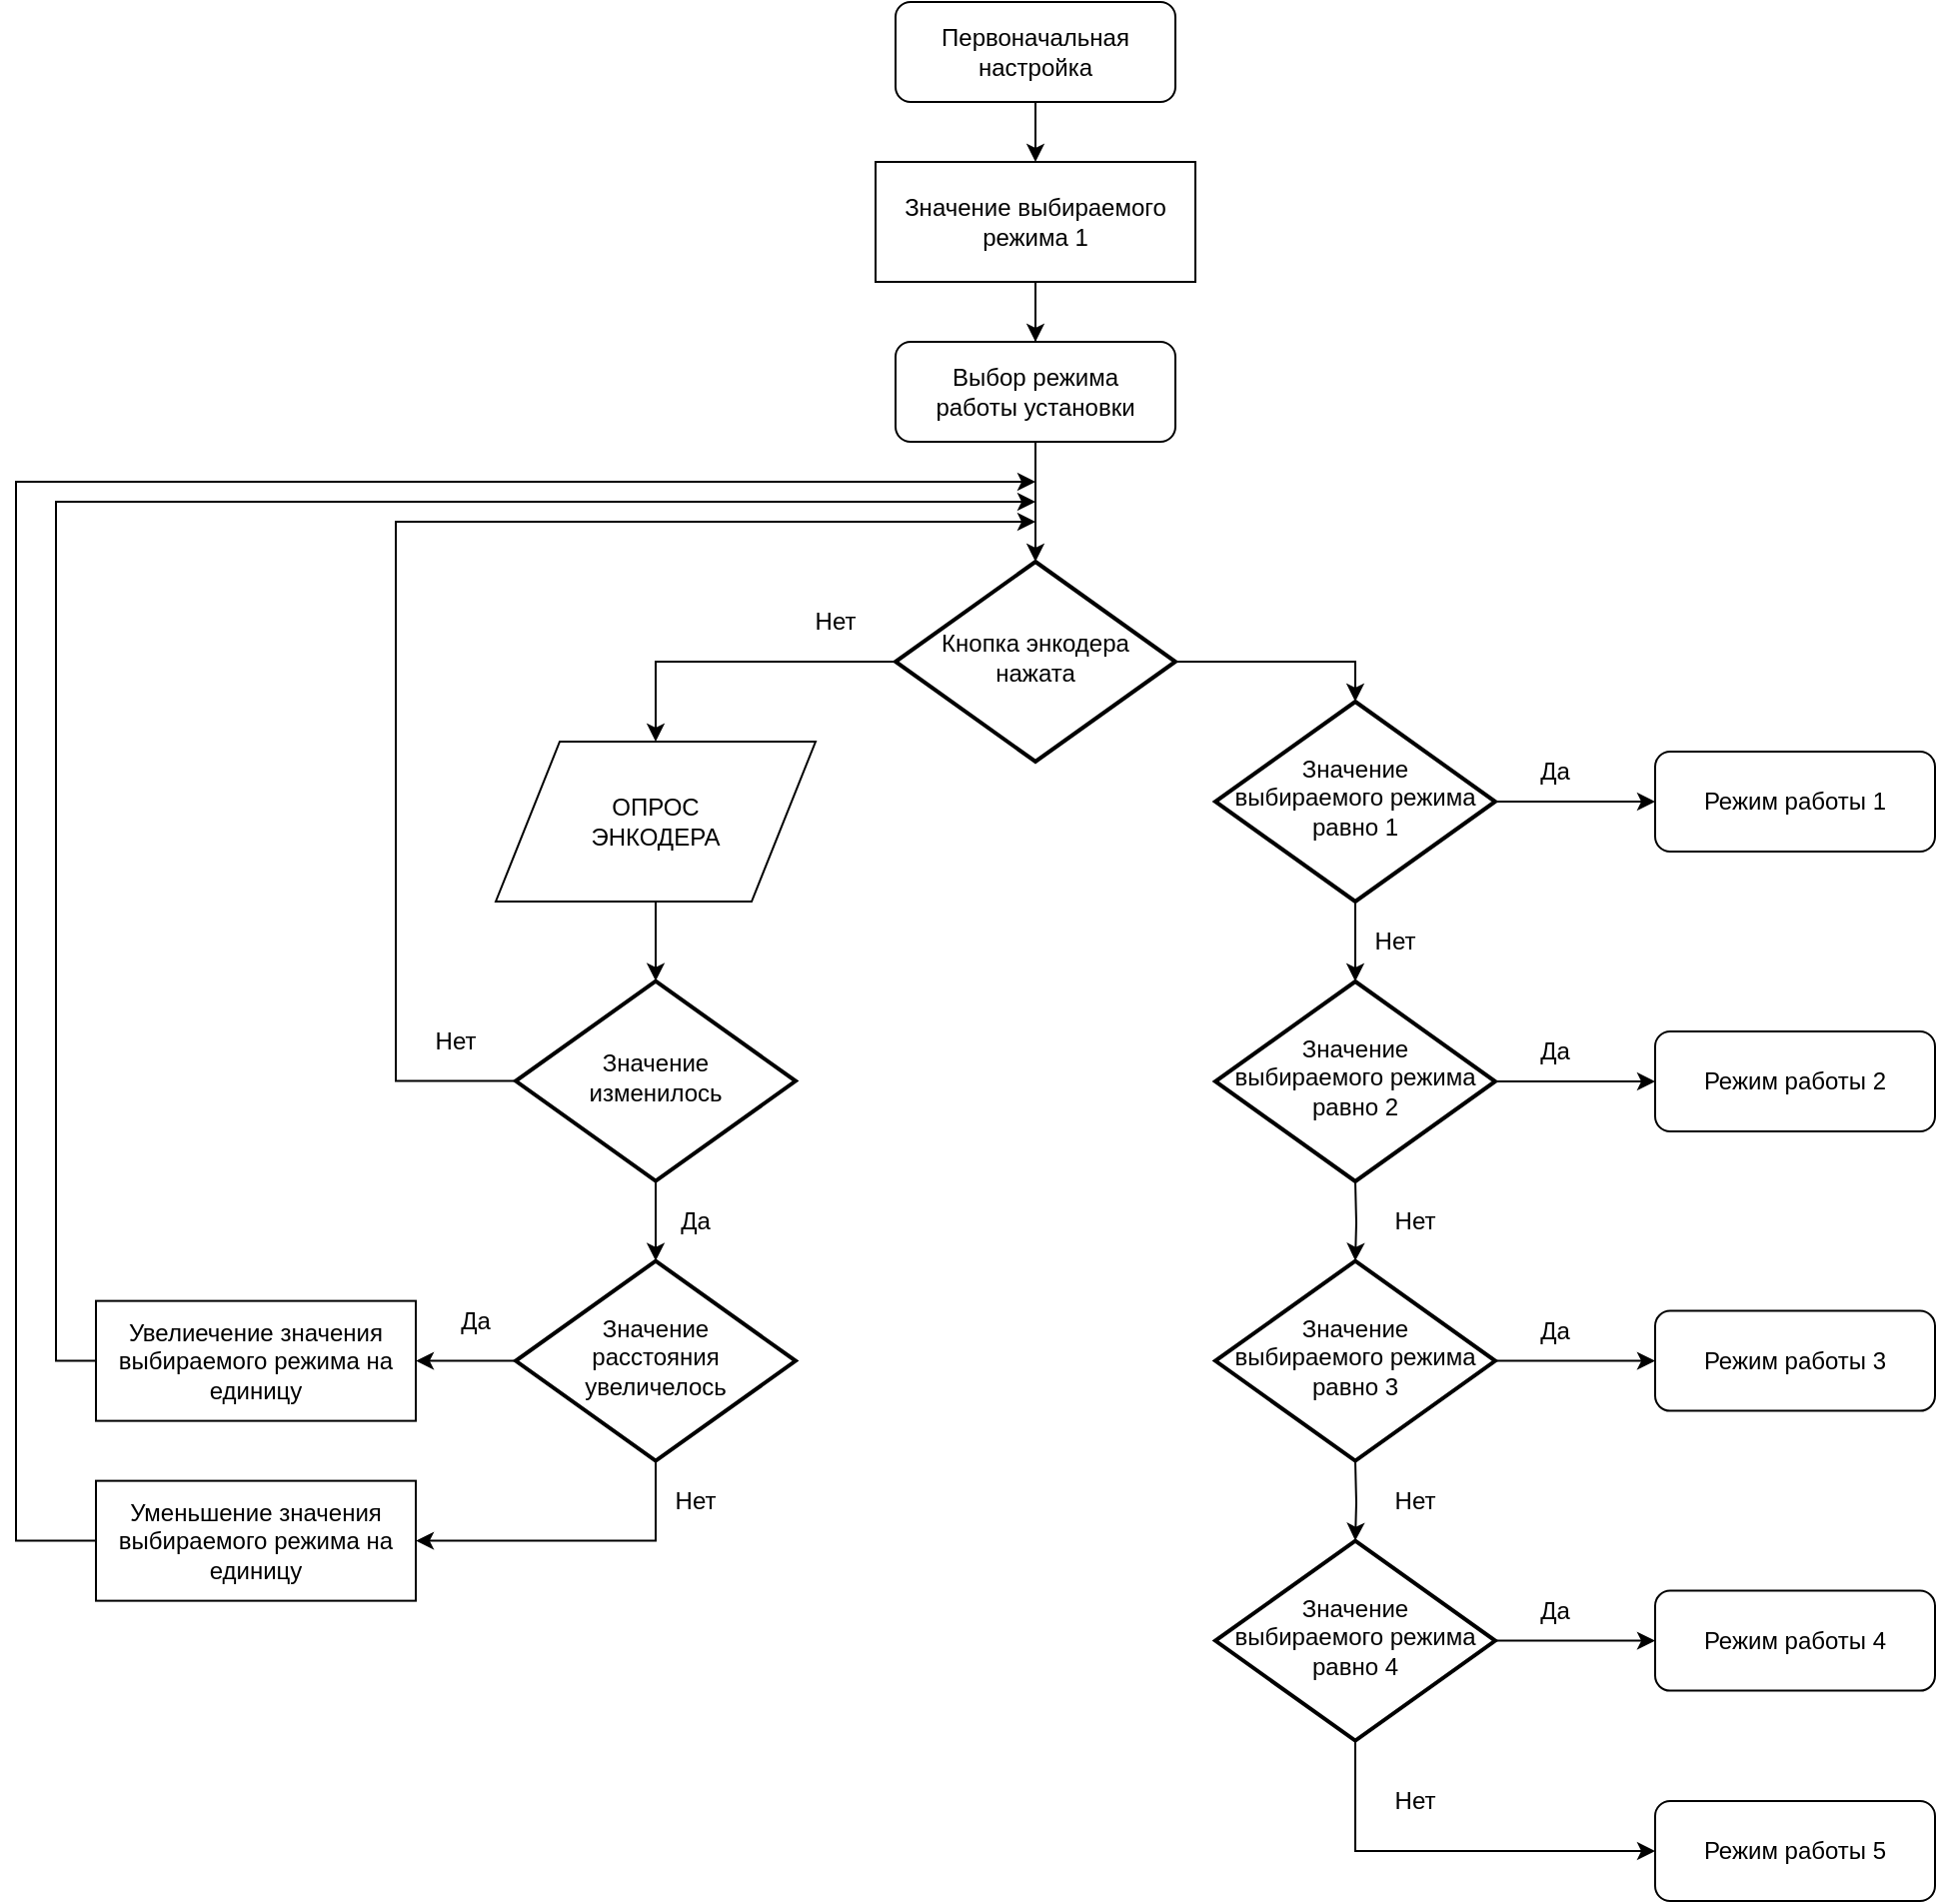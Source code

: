 <mxfile version="13.0.3" type="device"><diagram id="oc_4PoHLNKbgDIiydZDL" name="Страница 1"><mxGraphModel dx="3698" dy="-463" grid="1" gridSize="10" guides="1" tooltips="1" connect="1" arrows="1" fold="1" page="1" pageScale="1" pageWidth="827" pageHeight="1169" math="0" shadow="0"><root><mxCell id="0"/><mxCell id="1" parent="0"/><mxCell id="3AGcJlTcpMbYvMepdtYY-1" value="" style="edgeStyle=orthogonalEdgeStyle;rounded=0;orthogonalLoop=1;jettySize=auto;html=1;" edge="1" parent="1" source="3AGcJlTcpMbYvMepdtYY-50" target="3AGcJlTcpMbYvMepdtYY-5"><mxGeometry relative="1" as="geometry"/></mxCell><mxCell id="3AGcJlTcpMbYvMepdtYY-2" value="Первоначальная настройка" style="rounded=1;whiteSpace=wrap;html=1;fontSize=12;glass=0;strokeWidth=1;shadow=0;" vertex="1" parent="1"><mxGeometry x="-1560" y="1930" width="140" height="50" as="geometry"/></mxCell><mxCell id="3AGcJlTcpMbYvMepdtYY-3" value="" style="edgeStyle=orthogonalEdgeStyle;rounded=0;orthogonalLoop=1;jettySize=auto;html=1;exitX=0;exitY=0.5;exitDx=0;exitDy=0;" edge="1" parent="1" target="3AGcJlTcpMbYvMepdtYY-6"><mxGeometry relative="1" as="geometry"><mxPoint x="-1530" y="2260" as="sourcePoint"/><Array as="points"><mxPoint x="-1680" y="2260"/></Array></mxGeometry></mxCell><mxCell id="3AGcJlTcpMbYvMepdtYY-4" value="" style="edgeStyle=orthogonalEdgeStyle;rounded=0;orthogonalLoop=1;jettySize=auto;html=1;" edge="1" parent="1" source="3AGcJlTcpMbYvMepdtYY-50" target="3AGcJlTcpMbYvMepdtYY-23"><mxGeometry relative="1" as="geometry"/></mxCell><mxCell id="3AGcJlTcpMbYvMepdtYY-5" value="Выбор режима&lt;br&gt;работы установки" style="rounded=1;whiteSpace=wrap;html=1;fontSize=12;glass=0;strokeWidth=1;shadow=0;" vertex="1" parent="1"><mxGeometry x="-1560" y="2100" width="140" height="50" as="geometry"/></mxCell><mxCell id="3AGcJlTcpMbYvMepdtYY-6" value="&lt;span&gt;ОПРОС&lt;br&gt;ЭНКОДЕРА&lt;/span&gt;" style="shape=parallelogram;perimeter=parallelogramPerimeter;whiteSpace=wrap;html=1;" vertex="1" parent="1"><mxGeometry x="-1760" y="2300" width="160" height="80" as="geometry"/></mxCell><mxCell id="3AGcJlTcpMbYvMepdtYY-7" style="edgeStyle=orthogonalEdgeStyle;rounded=0;orthogonalLoop=1;jettySize=auto;html=1;exitX=0.5;exitY=1;exitDx=0;exitDy=0;entryX=0.5;entryY=0;entryDx=0;entryDy=0;" edge="1" parent="1" target="3AGcJlTcpMbYvMepdtYY-13"><mxGeometry relative="1" as="geometry"><mxPoint x="-1680" y="2380" as="sourcePoint"/></mxGeometry></mxCell><mxCell id="3AGcJlTcpMbYvMepdtYY-8" style="edgeStyle=orthogonalEdgeStyle;rounded=0;orthogonalLoop=1;jettySize=auto;html=1;exitX=0.5;exitY=1;exitDx=0;exitDy=0;entryX=1;entryY=0.5;entryDx=0;entryDy=0;" edge="1" parent="1" source="3AGcJlTcpMbYvMepdtYY-10" target="3AGcJlTcpMbYvMepdtYY-21"><mxGeometry relative="1" as="geometry"><mxPoint x="-1680" y="2699.81" as="targetPoint"/></mxGeometry></mxCell><mxCell id="3AGcJlTcpMbYvMepdtYY-9" style="edgeStyle=orthogonalEdgeStyle;rounded=0;orthogonalLoop=1;jettySize=auto;html=1;exitX=0;exitY=0.5;exitDx=0;exitDy=0;entryX=1;entryY=0.5;entryDx=0;entryDy=0;" edge="1" parent="1" source="3AGcJlTcpMbYvMepdtYY-10" target="3AGcJlTcpMbYvMepdtYY-18"><mxGeometry relative="1" as="geometry"/></mxCell><mxCell id="3AGcJlTcpMbYvMepdtYY-10" value="Значение&lt;br&gt;расстояния&lt;br&gt;увеличелось" style="rhombus;whiteSpace=wrap;html=1;shadow=0;fontFamily=Helvetica;fontSize=12;align=center;strokeWidth=2;spacing=6;spacingTop=-4;" vertex="1" parent="1"><mxGeometry x="-1750" y="2559.81" width="140" height="100" as="geometry"/></mxCell><mxCell id="3AGcJlTcpMbYvMepdtYY-11" style="edgeStyle=orthogonalEdgeStyle;rounded=0;orthogonalLoop=1;jettySize=auto;html=1;exitX=0.5;exitY=1;exitDx=0;exitDy=0;entryX=0.5;entryY=0;entryDx=0;entryDy=0;" edge="1" parent="1" source="3AGcJlTcpMbYvMepdtYY-13" target="3AGcJlTcpMbYvMepdtYY-10"><mxGeometry relative="1" as="geometry"/></mxCell><mxCell id="3AGcJlTcpMbYvMepdtYY-12" style="edgeStyle=orthogonalEdgeStyle;rounded=0;orthogonalLoop=1;jettySize=auto;html=1;exitX=0;exitY=0.5;exitDx=0;exitDy=0;" edge="1" parent="1" source="3AGcJlTcpMbYvMepdtYY-13"><mxGeometry relative="1" as="geometry"><mxPoint x="-1490" y="2190" as="targetPoint"/><Array as="points"><mxPoint x="-1810" y="2470"/><mxPoint x="-1810" y="2190"/></Array></mxGeometry></mxCell><mxCell id="3AGcJlTcpMbYvMepdtYY-13" value="Значение&lt;br&gt;изменилось" style="rhombus;whiteSpace=wrap;html=1;shadow=0;fontFamily=Helvetica;fontSize=12;align=center;strokeWidth=2;spacing=6;spacingTop=-4;" vertex="1" parent="1"><mxGeometry x="-1750" y="2419.81" width="140" height="100" as="geometry"/></mxCell><mxCell id="3AGcJlTcpMbYvMepdtYY-14" value="&lt;font style=&quot;font-size: 12px;&quot;&gt;Нет&lt;br style=&quot;font-size: 12px;&quot;&gt;&lt;/font&gt;" style="text;html=1;strokeColor=none;fillColor=none;align=center;verticalAlign=middle;whiteSpace=wrap;rounded=0;fontSize=12;" vertex="1" parent="1"><mxGeometry x="-1800" y="2440" width="40" height="20" as="geometry"/></mxCell><mxCell id="3AGcJlTcpMbYvMepdtYY-15" value="&lt;font style=&quot;font-size: 12px&quot;&gt;Да&lt;br style=&quot;font-size: 12px&quot;&gt;&lt;/font&gt;" style="text;html=1;strokeColor=none;fillColor=none;align=center;verticalAlign=middle;whiteSpace=wrap;rounded=0;fontSize=12;" vertex="1" parent="1"><mxGeometry x="-1680" y="2530" width="40" height="20" as="geometry"/></mxCell><mxCell id="3AGcJlTcpMbYvMepdtYY-16" value="&lt;font style=&quot;font-size: 12px;&quot;&gt;Нет&lt;br style=&quot;font-size: 12px;&quot;&gt;&lt;/font&gt;" style="text;html=1;strokeColor=none;fillColor=none;align=center;verticalAlign=middle;whiteSpace=wrap;rounded=0;fontSize=12;" vertex="1" parent="1"><mxGeometry x="-1680" y="2669.81" width="40" height="20" as="geometry"/></mxCell><mxCell id="3AGcJlTcpMbYvMepdtYY-17" style="edgeStyle=orthogonalEdgeStyle;rounded=0;orthogonalLoop=1;jettySize=auto;html=1;" edge="1" parent="1" source="3AGcJlTcpMbYvMepdtYY-18"><mxGeometry relative="1" as="geometry"><mxPoint x="-1490" y="2180" as="targetPoint"/><Array as="points"><mxPoint x="-1980" y="2610"/><mxPoint x="-1980" y="2180"/></Array></mxGeometry></mxCell><mxCell id="3AGcJlTcpMbYvMepdtYY-18" value="Увелиечение значения выбираемого режима на единицу" style="rounded=0;whiteSpace=wrap;html=1;" vertex="1" parent="1"><mxGeometry x="-1960" y="2579.81" width="160" height="60" as="geometry"/></mxCell><mxCell id="3AGcJlTcpMbYvMepdtYY-19" value="&lt;font style=&quot;font-size: 12px&quot;&gt;Да&lt;br style=&quot;font-size: 12px&quot;&gt;&lt;/font&gt;" style="text;html=1;strokeColor=none;fillColor=none;align=center;verticalAlign=middle;whiteSpace=wrap;rounded=0;fontSize=12;" vertex="1" parent="1"><mxGeometry x="-1790" y="2579.81" width="40" height="20" as="geometry"/></mxCell><mxCell id="3AGcJlTcpMbYvMepdtYY-20" style="edgeStyle=orthogonalEdgeStyle;rounded=0;orthogonalLoop=1;jettySize=auto;html=1;" edge="1" parent="1" source="3AGcJlTcpMbYvMepdtYY-21"><mxGeometry relative="1" as="geometry"><mxPoint x="-1490" y="2170" as="targetPoint"/><Array as="points"><mxPoint x="-2000" y="2700"/><mxPoint x="-2000" y="2170"/></Array></mxGeometry></mxCell><mxCell id="3AGcJlTcpMbYvMepdtYY-21" value="Уменьшение значения выбираемого режима на единицу" style="rounded=0;whiteSpace=wrap;html=1;" vertex="1" parent="1"><mxGeometry x="-1960" y="2669.81" width="160" height="60" as="geometry"/></mxCell><mxCell id="3AGcJlTcpMbYvMepdtYY-22" style="edgeStyle=orthogonalEdgeStyle;rounded=0;orthogonalLoop=1;jettySize=auto;html=1;entryX=0.5;entryY=0;entryDx=0;entryDy=0;" edge="1" parent="1" source="3AGcJlTcpMbYvMepdtYY-23" target="3AGcJlTcpMbYvMepdtYY-27"><mxGeometry relative="1" as="geometry"/></mxCell><mxCell id="3AGcJlTcpMbYvMepdtYY-23" value="Кнопка энкодера нажата" style="rhombus;whiteSpace=wrap;html=1;shadow=0;fontFamily=Helvetica;fontSize=12;align=center;strokeWidth=2;spacing=6;spacingTop=-4;" vertex="1" parent="1"><mxGeometry x="-1560" y="2210" width="140" height="100" as="geometry"/></mxCell><mxCell id="3AGcJlTcpMbYvMepdtYY-24" value="&lt;font style=&quot;font-size: 12px;&quot;&gt;Нет&lt;br style=&quot;font-size: 12px;&quot;&gt;&lt;/font&gt;" style="text;html=1;strokeColor=none;fillColor=none;align=center;verticalAlign=middle;whiteSpace=wrap;rounded=0;fontSize=12;" vertex="1" parent="1"><mxGeometry x="-1610" y="2230" width="40" height="20" as="geometry"/></mxCell><mxCell id="3AGcJlTcpMbYvMepdtYY-25" value="" style="edgeStyle=orthogonalEdgeStyle;rounded=0;orthogonalLoop=1;jettySize=auto;html=1;" edge="1" parent="1" source="3AGcJlTcpMbYvMepdtYY-27"><mxGeometry relative="1" as="geometry"><mxPoint x="-1180" y="2330" as="targetPoint"/></mxGeometry></mxCell><mxCell id="3AGcJlTcpMbYvMepdtYY-26" value="" style="edgeStyle=orthogonalEdgeStyle;rounded=0;orthogonalLoop=1;jettySize=auto;html=1;" edge="1" parent="1" source="3AGcJlTcpMbYvMepdtYY-27" target="3AGcJlTcpMbYvMepdtYY-28"><mxGeometry relative="1" as="geometry"/></mxCell><mxCell id="3AGcJlTcpMbYvMepdtYY-27" value="Значение выбираемого режима равно 1" style="rhombus;whiteSpace=wrap;html=1;shadow=0;fontFamily=Helvetica;fontSize=12;align=center;strokeWidth=2;spacing=6;spacingTop=-4;" vertex="1" parent="1"><mxGeometry x="-1400" y="2280" width="140" height="100" as="geometry"/></mxCell><mxCell id="3AGcJlTcpMbYvMepdtYY-28" value="Значение выбираемого режима равно 2" style="rhombus;whiteSpace=wrap;html=1;shadow=0;fontFamily=Helvetica;fontSize=12;align=center;strokeWidth=2;spacing=6;spacingTop=-4;" vertex="1" parent="1"><mxGeometry x="-1400" y="2420" width="140" height="100" as="geometry"/></mxCell><mxCell id="3AGcJlTcpMbYvMepdtYY-29" value="Режим работы 1" style="rounded=1;whiteSpace=wrap;html=1;fontSize=12;glass=0;strokeWidth=1;shadow=0;" vertex="1" parent="1"><mxGeometry x="-1180" y="2305" width="140" height="50" as="geometry"/></mxCell><mxCell id="3AGcJlTcpMbYvMepdtYY-30" value="&lt;font style=&quot;font-size: 12px&quot;&gt;Да&lt;br style=&quot;font-size: 12px&quot;&gt;&lt;/font&gt;" style="text;html=1;strokeColor=none;fillColor=none;align=center;verticalAlign=middle;whiteSpace=wrap;rounded=0;fontSize=12;" vertex="1" parent="1"><mxGeometry x="-1250" y="2305" width="40" height="20" as="geometry"/></mxCell><mxCell id="3AGcJlTcpMbYvMepdtYY-31" value="&lt;font style=&quot;font-size: 12px&quot;&gt;Нет&lt;br style=&quot;font-size: 12px&quot;&gt;&lt;/font&gt;" style="text;html=1;strokeColor=none;fillColor=none;align=center;verticalAlign=middle;whiteSpace=wrap;rounded=0;fontSize=12;" vertex="1" parent="1"><mxGeometry x="-1330" y="2389.81" width="40" height="20" as="geometry"/></mxCell><mxCell id="3AGcJlTcpMbYvMepdtYY-32" value="" style="edgeStyle=orthogonalEdgeStyle;rounded=0;orthogonalLoop=1;jettySize=auto;html=1;" edge="1" parent="1"><mxGeometry relative="1" as="geometry"><mxPoint x="-1260" y="2470" as="sourcePoint"/><mxPoint x="-1180" y="2470" as="targetPoint"/></mxGeometry></mxCell><mxCell id="3AGcJlTcpMbYvMepdtYY-33" value="Режим работы 2" style="rounded=1;whiteSpace=wrap;html=1;fontSize=12;glass=0;strokeWidth=1;shadow=0;" vertex="1" parent="1"><mxGeometry x="-1180" y="2445" width="140" height="50" as="geometry"/></mxCell><mxCell id="3AGcJlTcpMbYvMepdtYY-34" value="&lt;font style=&quot;font-size: 12px&quot;&gt;Да&lt;br style=&quot;font-size: 12px&quot;&gt;&lt;/font&gt;" style="text;html=1;strokeColor=none;fillColor=none;align=center;verticalAlign=middle;whiteSpace=wrap;rounded=0;fontSize=12;" vertex="1" parent="1"><mxGeometry x="-1250" y="2445" width="40" height="20" as="geometry"/></mxCell><mxCell id="3AGcJlTcpMbYvMepdtYY-35" value="" style="edgeStyle=orthogonalEdgeStyle;rounded=0;orthogonalLoop=1;jettySize=auto;html=1;" edge="1" parent="1" target="3AGcJlTcpMbYvMepdtYY-36"><mxGeometry relative="1" as="geometry"><mxPoint x="-1330" y="2519.81" as="sourcePoint"/></mxGeometry></mxCell><mxCell id="3AGcJlTcpMbYvMepdtYY-36" value="Значение выбираемого режима равно 3" style="rhombus;whiteSpace=wrap;html=1;shadow=0;fontFamily=Helvetica;fontSize=12;align=center;strokeWidth=2;spacing=6;spacingTop=-4;" vertex="1" parent="1"><mxGeometry x="-1400" y="2559.81" width="140" height="100" as="geometry"/></mxCell><mxCell id="3AGcJlTcpMbYvMepdtYY-37" value="&lt;font style=&quot;font-size: 12px&quot;&gt;Нет&lt;br style=&quot;font-size: 12px&quot;&gt;&lt;/font&gt;" style="text;html=1;strokeColor=none;fillColor=none;align=center;verticalAlign=middle;whiteSpace=wrap;rounded=0;fontSize=12;" vertex="1" parent="1"><mxGeometry x="-1320" y="2529.81" width="40" height="20" as="geometry"/></mxCell><mxCell id="3AGcJlTcpMbYvMepdtYY-38" value="" style="edgeStyle=orthogonalEdgeStyle;rounded=0;orthogonalLoop=1;jettySize=auto;html=1;" edge="1" parent="1"><mxGeometry relative="1" as="geometry"><mxPoint x="-1260" y="2609.81" as="sourcePoint"/><mxPoint x="-1180" y="2609.81" as="targetPoint"/></mxGeometry></mxCell><mxCell id="3AGcJlTcpMbYvMepdtYY-39" value="Режим работы 3" style="rounded=1;whiteSpace=wrap;html=1;fontSize=12;glass=0;strokeWidth=1;shadow=0;" vertex="1" parent="1"><mxGeometry x="-1180" y="2584.81" width="140" height="50" as="geometry"/></mxCell><mxCell id="3AGcJlTcpMbYvMepdtYY-40" value="&lt;font style=&quot;font-size: 12px&quot;&gt;Да&lt;br style=&quot;font-size: 12px&quot;&gt;&lt;/font&gt;" style="text;html=1;strokeColor=none;fillColor=none;align=center;verticalAlign=middle;whiteSpace=wrap;rounded=0;fontSize=12;" vertex="1" parent="1"><mxGeometry x="-1250" y="2584.81" width="40" height="20" as="geometry"/></mxCell><mxCell id="3AGcJlTcpMbYvMepdtYY-41" value="" style="edgeStyle=orthogonalEdgeStyle;rounded=0;orthogonalLoop=1;jettySize=auto;html=1;" edge="1" parent="1" target="3AGcJlTcpMbYvMepdtYY-43"><mxGeometry relative="1" as="geometry"><mxPoint x="-1330" y="2659.81" as="sourcePoint"/></mxGeometry></mxCell><mxCell id="3AGcJlTcpMbYvMepdtYY-42" style="edgeStyle=orthogonalEdgeStyle;rounded=0;orthogonalLoop=1;jettySize=auto;html=1;exitX=0.5;exitY=1;exitDx=0;exitDy=0;entryX=0;entryY=0.5;entryDx=0;entryDy=0;" edge="1" parent="1" source="3AGcJlTcpMbYvMepdtYY-43" target="3AGcJlTcpMbYvMepdtYY-47"><mxGeometry relative="1" as="geometry"/></mxCell><mxCell id="3AGcJlTcpMbYvMepdtYY-43" value="Значение выбираемого режима равно 4" style="rhombus;whiteSpace=wrap;html=1;shadow=0;fontFamily=Helvetica;fontSize=12;align=center;strokeWidth=2;spacing=6;spacingTop=-4;" vertex="1" parent="1"><mxGeometry x="-1400" y="2699.81" width="140" height="100" as="geometry"/></mxCell><mxCell id="3AGcJlTcpMbYvMepdtYY-44" value="" style="edgeStyle=orthogonalEdgeStyle;rounded=0;orthogonalLoop=1;jettySize=auto;html=1;" edge="1" parent="1"><mxGeometry relative="1" as="geometry"><mxPoint x="-1260" y="2749.81" as="sourcePoint"/><mxPoint x="-1180" y="2749.81" as="targetPoint"/></mxGeometry></mxCell><mxCell id="3AGcJlTcpMbYvMepdtYY-45" value="Режим работы 4" style="rounded=1;whiteSpace=wrap;html=1;fontSize=12;glass=0;strokeWidth=1;shadow=0;" vertex="1" parent="1"><mxGeometry x="-1180" y="2724.81" width="140" height="50" as="geometry"/></mxCell><mxCell id="3AGcJlTcpMbYvMepdtYY-46" value="&lt;font style=&quot;font-size: 12px&quot;&gt;Да&lt;br style=&quot;font-size: 12px&quot;&gt;&lt;/font&gt;" style="text;html=1;strokeColor=none;fillColor=none;align=center;verticalAlign=middle;whiteSpace=wrap;rounded=0;fontSize=12;" vertex="1" parent="1"><mxGeometry x="-1250" y="2724.81" width="40" height="20" as="geometry"/></mxCell><mxCell id="3AGcJlTcpMbYvMepdtYY-47" value="Режим работы 5" style="rounded=1;whiteSpace=wrap;html=1;fontSize=12;glass=0;strokeWidth=1;shadow=0;" vertex="1" parent="1"><mxGeometry x="-1180" y="2830" width="140" height="50" as="geometry"/></mxCell><mxCell id="3AGcJlTcpMbYvMepdtYY-48" value="&lt;font style=&quot;font-size: 12px&quot;&gt;Нет&lt;br style=&quot;font-size: 12px&quot;&gt;&lt;/font&gt;" style="text;html=1;strokeColor=none;fillColor=none;align=center;verticalAlign=middle;whiteSpace=wrap;rounded=0;fontSize=12;" vertex="1" parent="1"><mxGeometry x="-1320" y="2820" width="40" height="20" as="geometry"/></mxCell><mxCell id="3AGcJlTcpMbYvMepdtYY-49" value="&lt;font style=&quot;font-size: 12px&quot;&gt;Нет&lt;br style=&quot;font-size: 12px&quot;&gt;&lt;/font&gt;" style="text;html=1;strokeColor=none;fillColor=none;align=center;verticalAlign=middle;whiteSpace=wrap;rounded=0;fontSize=12;" vertex="1" parent="1"><mxGeometry x="-1320" y="2670" width="40" height="20" as="geometry"/></mxCell><mxCell id="3AGcJlTcpMbYvMepdtYY-50" value="Значение выбираемого режима 1" style="rounded=0;whiteSpace=wrap;html=1;" vertex="1" parent="1"><mxGeometry x="-1570" y="2010" width="160" height="60" as="geometry"/></mxCell><mxCell id="3AGcJlTcpMbYvMepdtYY-51" value="" style="edgeStyle=orthogonalEdgeStyle;rounded=0;orthogonalLoop=1;jettySize=auto;html=1;" edge="1" parent="1" source="3AGcJlTcpMbYvMepdtYY-2" target="3AGcJlTcpMbYvMepdtYY-50"><mxGeometry relative="1" as="geometry"><mxPoint x="-1490" y="1990" as="sourcePoint"/><mxPoint x="-1490" y="2090" as="targetPoint"/></mxGeometry></mxCell></root></mxGraphModel></diagram></mxfile>